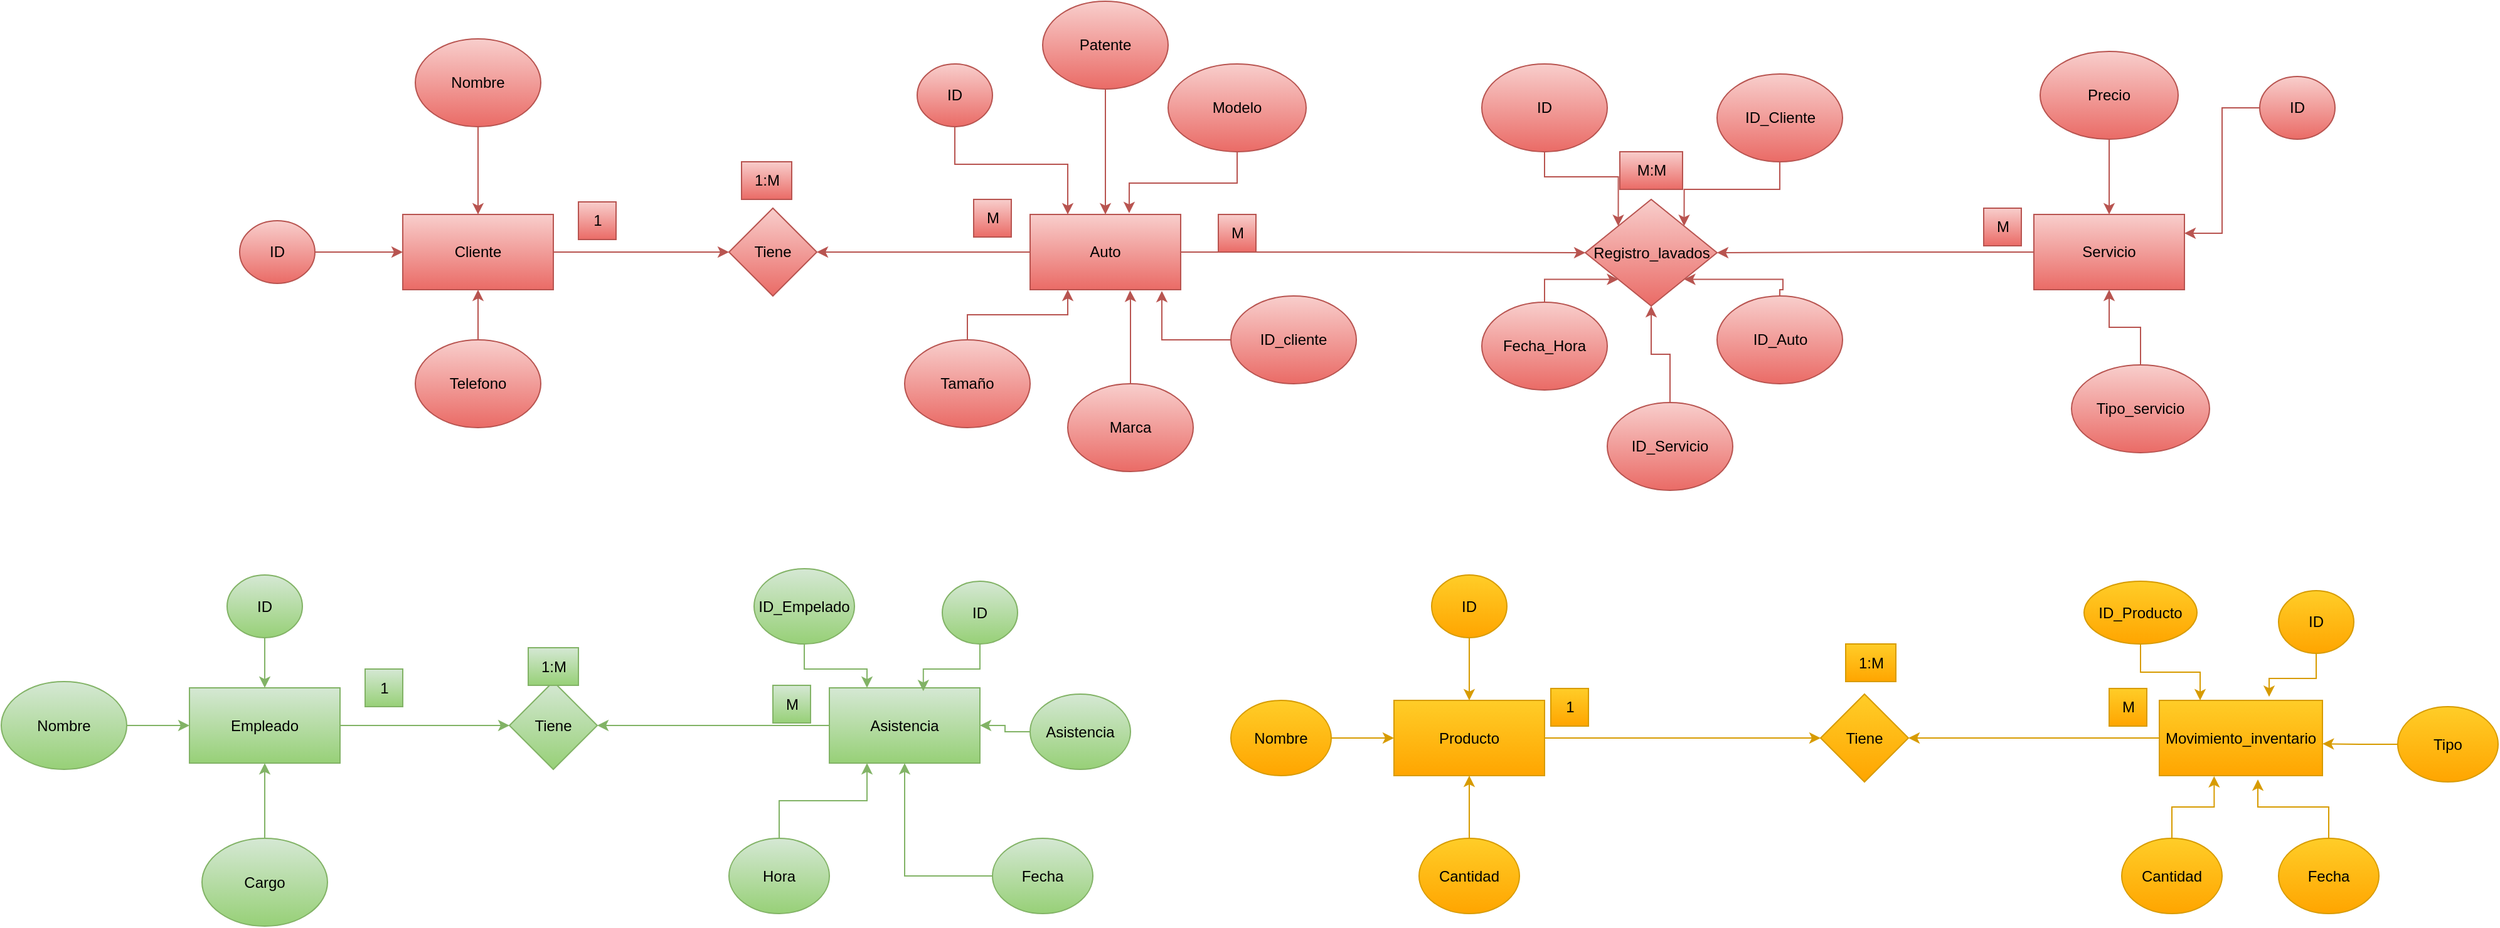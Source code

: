 <mxfile version="26.2.13">
  <diagram name="Página-1" id="W45_nxFEzQJIlIpi26-L">
    <mxGraphModel grid="1" page="0" gridSize="10" guides="1" tooltips="1" connect="1" arrows="1" fold="1" pageScale="1" pageWidth="827" pageHeight="1169" math="0" shadow="0">
      <root>
        <mxCell id="0" />
        <mxCell id="1" parent="0" />
        <mxCell id="DfMOQiwp5yMBGeyIRMKL-9" style="edgeStyle=orthogonalEdgeStyle;rounded=0;orthogonalLoop=1;jettySize=auto;html=1;fillColor=#f8cecc;strokeColor=#b85450;gradientColor=#ea6b66;" edge="1" parent="1" source="DfMOQiwp5yMBGeyIRMKL-1" target="DfMOQiwp5yMBGeyIRMKL-8">
          <mxGeometry relative="1" as="geometry" />
        </mxCell>
        <mxCell id="DfMOQiwp5yMBGeyIRMKL-25" style="edgeStyle=orthogonalEdgeStyle;rounded=0;orthogonalLoop=1;jettySize=auto;html=1;entryX=0;entryY=0.5;entryDx=0;entryDy=0;fillColor=#f8cecc;strokeColor=#b85450;gradientColor=#ea6b66;" edge="1" parent="1" source="DfMOQiwp5yMBGeyIRMKL-1" target="DfMOQiwp5yMBGeyIRMKL-24">
          <mxGeometry relative="1" as="geometry" />
        </mxCell>
        <mxCell id="DfMOQiwp5yMBGeyIRMKL-1" value="Auto" style="rounded=0;whiteSpace=wrap;html=1;fillColor=#f8cecc;strokeColor=#b85450;gradientColor=#ea6b66;" vertex="1" parent="1">
          <mxGeometry x="390" y="240" width="120" height="60" as="geometry" />
        </mxCell>
        <mxCell id="DfMOQiwp5yMBGeyIRMKL-10" style="edgeStyle=orthogonalEdgeStyle;rounded=0;orthogonalLoop=1;jettySize=auto;html=1;entryX=0;entryY=0.5;entryDx=0;entryDy=0;fillColor=#f8cecc;strokeColor=#b85450;gradientColor=#ea6b66;" edge="1" parent="1" source="DfMOQiwp5yMBGeyIRMKL-2" target="DfMOQiwp5yMBGeyIRMKL-8">
          <mxGeometry relative="1" as="geometry" />
        </mxCell>
        <mxCell id="DfMOQiwp5yMBGeyIRMKL-2" value="Cliente" style="rounded=0;whiteSpace=wrap;html=1;fillColor=#f8cecc;strokeColor=#b85450;gradientColor=#ea6b66;" vertex="1" parent="1">
          <mxGeometry x="-110" y="240" width="120" height="60" as="geometry" />
        </mxCell>
        <mxCell id="DfMOQiwp5yMBGeyIRMKL-26" style="edgeStyle=orthogonalEdgeStyle;rounded=0;orthogonalLoop=1;jettySize=auto;html=1;fillColor=#f8cecc;strokeColor=#b85450;gradientColor=#ea6b66;" edge="1" parent="1" source="DfMOQiwp5yMBGeyIRMKL-4" target="DfMOQiwp5yMBGeyIRMKL-24">
          <mxGeometry relative="1" as="geometry" />
        </mxCell>
        <mxCell id="DfMOQiwp5yMBGeyIRMKL-4" value="Servicio" style="rounded=0;whiteSpace=wrap;html=1;fillColor=#f8cecc;strokeColor=#b85450;gradientColor=#ea6b66;" vertex="1" parent="1">
          <mxGeometry x="1190" y="240" width="120" height="60" as="geometry" />
        </mxCell>
        <mxCell id="DfMOQiwp5yMBGeyIRMKL-13" style="edgeStyle=orthogonalEdgeStyle;rounded=0;orthogonalLoop=1;jettySize=auto;html=1;entryX=0.25;entryY=0;entryDx=0;entryDy=0;fillColor=#f8cecc;strokeColor=#b85450;gradientColor=#ea6b66;" edge="1" parent="1" source="DfMOQiwp5yMBGeyIRMKL-5" target="DfMOQiwp5yMBGeyIRMKL-1">
          <mxGeometry relative="1" as="geometry">
            <Array as="points">
              <mxPoint x="330" y="200" />
              <mxPoint x="420" y="200" />
            </Array>
          </mxGeometry>
        </mxCell>
        <mxCell id="DfMOQiwp5yMBGeyIRMKL-5" value="ID" style="ellipse;whiteSpace=wrap;html=1;fillColor=#f8cecc;strokeColor=#b85450;gradientColor=#ea6b66;" vertex="1" parent="1">
          <mxGeometry x="300" y="120" width="60" height="50" as="geometry" />
        </mxCell>
        <mxCell id="DfMOQiwp5yMBGeyIRMKL-16" style="edgeStyle=orthogonalEdgeStyle;rounded=0;orthogonalLoop=1;jettySize=auto;html=1;entryX=0.25;entryY=1;entryDx=0;entryDy=0;fillColor=#f8cecc;strokeColor=#b85450;gradientColor=#ea6b66;" edge="1" parent="1" source="DfMOQiwp5yMBGeyIRMKL-6" target="DfMOQiwp5yMBGeyIRMKL-1">
          <mxGeometry relative="1" as="geometry" />
        </mxCell>
        <mxCell id="DfMOQiwp5yMBGeyIRMKL-6" value="Tamaño" style="ellipse;whiteSpace=wrap;html=1;fillColor=#f8cecc;strokeColor=#b85450;gradientColor=#ea6b66;" vertex="1" parent="1">
          <mxGeometry x="290" y="340" width="100" height="70" as="geometry" />
        </mxCell>
        <mxCell id="DfMOQiwp5yMBGeyIRMKL-7" value="ID_cliente" style="ellipse;whiteSpace=wrap;html=1;fillColor=#f8cecc;strokeColor=#b85450;gradientColor=#ea6b66;" vertex="1" parent="1">
          <mxGeometry x="550" y="305" width="100" height="70" as="geometry" />
        </mxCell>
        <mxCell id="DfMOQiwp5yMBGeyIRMKL-8" value="Tiene" style="rhombus;whiteSpace=wrap;html=1;fillColor=#f8cecc;strokeColor=#b85450;gradientColor=#ea6b66;" vertex="1" parent="1">
          <mxGeometry x="150" y="235" width="70" height="70" as="geometry" />
        </mxCell>
        <mxCell id="DfMOQiwp5yMBGeyIRMKL-11" value="Modelo" style="ellipse;whiteSpace=wrap;html=1;fillColor=#f8cecc;strokeColor=#b85450;gradientColor=#ea6b66;" vertex="1" parent="1">
          <mxGeometry x="500" y="120" width="110" height="70" as="geometry" />
        </mxCell>
        <mxCell id="DfMOQiwp5yMBGeyIRMKL-14" value="" style="edgeStyle=orthogonalEdgeStyle;rounded=0;orthogonalLoop=1;jettySize=auto;html=1;fillColor=#f8cecc;strokeColor=#b85450;gradientColor=#ea6b66;" edge="1" parent="1" source="DfMOQiwp5yMBGeyIRMKL-12" target="DfMOQiwp5yMBGeyIRMKL-1">
          <mxGeometry relative="1" as="geometry" />
        </mxCell>
        <mxCell id="DfMOQiwp5yMBGeyIRMKL-12" value="Patente" style="ellipse;whiteSpace=wrap;html=1;fillColor=#f8cecc;strokeColor=#b85450;gradientColor=#ea6b66;" vertex="1" parent="1">
          <mxGeometry x="400" y="70" width="100" height="70" as="geometry" />
        </mxCell>
        <mxCell id="DfMOQiwp5yMBGeyIRMKL-15" style="edgeStyle=orthogonalEdgeStyle;rounded=0;orthogonalLoop=1;jettySize=auto;html=1;entryX=0.658;entryY=-0.017;entryDx=0;entryDy=0;entryPerimeter=0;fillColor=#f8cecc;strokeColor=#b85450;gradientColor=#ea6b66;" edge="1" parent="1" source="DfMOQiwp5yMBGeyIRMKL-11" target="DfMOQiwp5yMBGeyIRMKL-1">
          <mxGeometry relative="1" as="geometry" />
        </mxCell>
        <mxCell id="DfMOQiwp5yMBGeyIRMKL-17" style="edgeStyle=orthogonalEdgeStyle;rounded=0;orthogonalLoop=1;jettySize=auto;html=1;entryX=0.875;entryY=1.017;entryDx=0;entryDy=0;entryPerimeter=0;fillColor=#f8cecc;strokeColor=#b85450;gradientColor=#ea6b66;" edge="1" parent="1" source="DfMOQiwp5yMBGeyIRMKL-7" target="DfMOQiwp5yMBGeyIRMKL-1">
          <mxGeometry relative="1" as="geometry" />
        </mxCell>
        <mxCell id="DfMOQiwp5yMBGeyIRMKL-21" value="" style="edgeStyle=orthogonalEdgeStyle;rounded=0;orthogonalLoop=1;jettySize=auto;html=1;fillColor=#f8cecc;strokeColor=#b85450;gradientColor=#ea6b66;" edge="1" parent="1" source="DfMOQiwp5yMBGeyIRMKL-18" target="DfMOQiwp5yMBGeyIRMKL-2">
          <mxGeometry relative="1" as="geometry" />
        </mxCell>
        <mxCell id="DfMOQiwp5yMBGeyIRMKL-18" value="ID" style="ellipse;whiteSpace=wrap;html=1;fillColor=#f8cecc;strokeColor=#b85450;gradientColor=#ea6b66;" vertex="1" parent="1">
          <mxGeometry x="-240" y="245" width="60" height="50" as="geometry" />
        </mxCell>
        <mxCell id="DfMOQiwp5yMBGeyIRMKL-22" value="" style="edgeStyle=orthogonalEdgeStyle;rounded=0;orthogonalLoop=1;jettySize=auto;html=1;fillColor=#f8cecc;strokeColor=#b85450;gradientColor=#ea6b66;" edge="1" parent="1" source="DfMOQiwp5yMBGeyIRMKL-19" target="DfMOQiwp5yMBGeyIRMKL-2">
          <mxGeometry relative="1" as="geometry" />
        </mxCell>
        <mxCell id="DfMOQiwp5yMBGeyIRMKL-19" value="Nombre" style="ellipse;whiteSpace=wrap;html=1;fillColor=#f8cecc;strokeColor=#b85450;gradientColor=#ea6b66;" vertex="1" parent="1">
          <mxGeometry x="-100" y="100" width="100" height="70" as="geometry" />
        </mxCell>
        <mxCell id="DfMOQiwp5yMBGeyIRMKL-23" value="" style="edgeStyle=orthogonalEdgeStyle;rounded=0;orthogonalLoop=1;jettySize=auto;html=1;entryX=0.5;entryY=1;entryDx=0;entryDy=0;fillColor=#f8cecc;strokeColor=#b85450;gradientColor=#ea6b66;" edge="1" parent="1" source="DfMOQiwp5yMBGeyIRMKL-20" target="DfMOQiwp5yMBGeyIRMKL-2">
          <mxGeometry relative="1" as="geometry" />
        </mxCell>
        <mxCell id="DfMOQiwp5yMBGeyIRMKL-20" value="Telefono" style="ellipse;whiteSpace=wrap;html=1;fillColor=#f8cecc;strokeColor=#b85450;gradientColor=#ea6b66;" vertex="1" parent="1">
          <mxGeometry x="-100" y="340" width="100" height="70" as="geometry" />
        </mxCell>
        <mxCell id="DfMOQiwp5yMBGeyIRMKL-24" value="Registro_lavados" style="rhombus;whiteSpace=wrap;html=1;fillColor=#f8cecc;strokeColor=#b85450;gradientColor=#ea6b66;" vertex="1" parent="1">
          <mxGeometry x="832.5" y="228" width="105" height="85" as="geometry" />
        </mxCell>
        <mxCell id="DfMOQiwp5yMBGeyIRMKL-33" value="" style="edgeStyle=orthogonalEdgeStyle;rounded=0;orthogonalLoop=1;jettySize=auto;html=1;entryX=1;entryY=0.25;entryDx=0;entryDy=0;fillColor=#f8cecc;strokeColor=#b85450;gradientColor=#ea6b66;" edge="1" parent="1" source="DfMOQiwp5yMBGeyIRMKL-27" target="DfMOQiwp5yMBGeyIRMKL-4">
          <mxGeometry relative="1" as="geometry" />
        </mxCell>
        <mxCell id="DfMOQiwp5yMBGeyIRMKL-27" value="ID" style="ellipse;whiteSpace=wrap;html=1;fillColor=#f8cecc;strokeColor=#b85450;gradientColor=#ea6b66;" vertex="1" parent="1">
          <mxGeometry x="1370" y="130" width="60" height="50" as="geometry" />
        </mxCell>
        <mxCell id="DfMOQiwp5yMBGeyIRMKL-34" value="" style="edgeStyle=orthogonalEdgeStyle;rounded=0;orthogonalLoop=1;jettySize=auto;html=1;fillColor=#f8cecc;strokeColor=#b85450;gradientColor=#ea6b66;" edge="1" parent="1" source="DfMOQiwp5yMBGeyIRMKL-28" target="DfMOQiwp5yMBGeyIRMKL-4">
          <mxGeometry relative="1" as="geometry" />
        </mxCell>
        <mxCell id="DfMOQiwp5yMBGeyIRMKL-28" value="Precio" style="ellipse;whiteSpace=wrap;html=1;fillColor=#f8cecc;strokeColor=#b85450;gradientColor=#ea6b66;" vertex="1" parent="1">
          <mxGeometry x="1195" y="110" width="110" height="70" as="geometry" />
        </mxCell>
        <mxCell id="DfMOQiwp5yMBGeyIRMKL-32" style="edgeStyle=orthogonalEdgeStyle;rounded=0;orthogonalLoop=1;jettySize=auto;html=1;entryX=0.5;entryY=1;entryDx=0;entryDy=0;fillColor=#f8cecc;strokeColor=#b85450;gradientColor=#ea6b66;" edge="1" parent="1" source="DfMOQiwp5yMBGeyIRMKL-29" target="DfMOQiwp5yMBGeyIRMKL-4">
          <mxGeometry relative="1" as="geometry" />
        </mxCell>
        <mxCell id="DfMOQiwp5yMBGeyIRMKL-29" value="Tipo_servicio" style="ellipse;whiteSpace=wrap;html=1;fillColor=#f8cecc;strokeColor=#b85450;gradientColor=#ea6b66;" vertex="1" parent="1">
          <mxGeometry x="1220" y="360" width="110" height="70" as="geometry" />
        </mxCell>
        <mxCell id="DfMOQiwp5yMBGeyIRMKL-31" style="edgeStyle=orthogonalEdgeStyle;rounded=0;orthogonalLoop=1;jettySize=auto;html=1;exitX=0.5;exitY=0;exitDx=0;exitDy=0;entryX=0.664;entryY=1.011;entryDx=0;entryDy=0;entryPerimeter=0;fillColor=#f8cecc;strokeColor=#b85450;gradientColor=#ea6b66;" edge="1" parent="1" source="DfMOQiwp5yMBGeyIRMKL-30" target="DfMOQiwp5yMBGeyIRMKL-1">
          <mxGeometry relative="1" as="geometry">
            <mxPoint x="460" y="310" as="targetPoint" />
            <Array as="points">
              <mxPoint x="470" y="310" />
            </Array>
          </mxGeometry>
        </mxCell>
        <mxCell id="DfMOQiwp5yMBGeyIRMKL-30" value="Marca" style="ellipse;whiteSpace=wrap;html=1;fillColor=#f8cecc;strokeColor=#b85450;gradientColor=#ea6b66;" vertex="1" parent="1">
          <mxGeometry x="420" y="375" width="100" height="70" as="geometry" />
        </mxCell>
        <mxCell id="DfMOQiwp5yMBGeyIRMKL-40" value="1" style="text;html=1;align=center;verticalAlign=middle;resizable=0;points=[];autosize=1;fillColor=#f8cecc;strokeColor=#b85450;gradientColor=#ea6b66;" vertex="1" parent="1">
          <mxGeometry x="30" y="230" width="30" height="30" as="geometry" />
        </mxCell>
        <mxCell id="DfMOQiwp5yMBGeyIRMKL-41" value="M" style="text;html=1;align=center;verticalAlign=middle;resizable=0;points=[];autosize=1;fillColor=#f8cecc;strokeColor=#b85450;gradientColor=#ea6b66;" vertex="1" parent="1">
          <mxGeometry x="345" y="228" width="30" height="30" as="geometry" />
        </mxCell>
        <mxCell id="DfMOQiwp5yMBGeyIRMKL-42" value="1:M" style="text;html=1;align=center;verticalAlign=middle;resizable=0;points=[];autosize=1;fillColor=#f8cecc;strokeColor=#b85450;gradientColor=#ea6b66;" vertex="1" parent="1">
          <mxGeometry x="160" y="198" width="40" height="30" as="geometry" />
        </mxCell>
        <mxCell id="DfMOQiwp5yMBGeyIRMKL-43" value="M" style="text;html=1;align=center;verticalAlign=middle;resizable=0;points=[];autosize=1;fillColor=#f8cecc;strokeColor=#b85450;gradientColor=#ea6b66;" vertex="1" parent="1">
          <mxGeometry x="540" y="240" width="30" height="30" as="geometry" />
        </mxCell>
        <mxCell id="DfMOQiwp5yMBGeyIRMKL-44" value="M" style="text;html=1;align=center;verticalAlign=middle;resizable=0;points=[];autosize=1;fillColor=#f8cecc;strokeColor=#b85450;gradientColor=#ea6b66;" vertex="1" parent="1">
          <mxGeometry x="1150" y="235" width="30" height="30" as="geometry" />
        </mxCell>
        <mxCell id="DfMOQiwp5yMBGeyIRMKL-45" value="M:M" style="text;html=1;align=center;verticalAlign=middle;resizable=0;points=[];autosize=1;fillColor=#f8cecc;strokeColor=#b85450;gradientColor=#ea6b66;" vertex="1" parent="1">
          <mxGeometry x="860" y="190" width="50" height="30" as="geometry" />
        </mxCell>
        <mxCell id="DfMOQiwp5yMBGeyIRMKL-55" style="edgeStyle=orthogonalEdgeStyle;rounded=0;orthogonalLoop=1;jettySize=auto;html=1;entryX=0;entryY=0;entryDx=0;entryDy=0;fillColor=#f8cecc;strokeColor=#b85450;gradientColor=#ea6b66;" edge="1" parent="1" source="DfMOQiwp5yMBGeyIRMKL-46" target="DfMOQiwp5yMBGeyIRMKL-24">
          <mxGeometry relative="1" as="geometry" />
        </mxCell>
        <mxCell id="DfMOQiwp5yMBGeyIRMKL-46" value="ID" style="ellipse;whiteSpace=wrap;html=1;fillColor=#f8cecc;strokeColor=#b85450;gradientColor=#ea6b66;" vertex="1" parent="1">
          <mxGeometry x="750" y="120" width="100" height="70" as="geometry" />
        </mxCell>
        <mxCell id="DfMOQiwp5yMBGeyIRMKL-54" style="edgeStyle=orthogonalEdgeStyle;rounded=0;orthogonalLoop=1;jettySize=auto;html=1;entryX=1;entryY=0;entryDx=0;entryDy=0;fillColor=#f8cecc;strokeColor=#b85450;gradientColor=#ea6b66;" edge="1" parent="1" source="DfMOQiwp5yMBGeyIRMKL-47" target="DfMOQiwp5yMBGeyIRMKL-24">
          <mxGeometry relative="1" as="geometry">
            <Array as="points">
              <mxPoint x="988" y="220" />
              <mxPoint x="911" y="220" />
            </Array>
          </mxGeometry>
        </mxCell>
        <mxCell id="DfMOQiwp5yMBGeyIRMKL-47" value="ID_Cliente" style="ellipse;whiteSpace=wrap;html=1;fillColor=#f8cecc;strokeColor=#b85450;gradientColor=#ea6b66;" vertex="1" parent="1">
          <mxGeometry x="937.5" y="128" width="100" height="70" as="geometry" />
        </mxCell>
        <mxCell id="DfMOQiwp5yMBGeyIRMKL-51" style="edgeStyle=orthogonalEdgeStyle;rounded=0;orthogonalLoop=1;jettySize=auto;html=1;entryX=1;entryY=1;entryDx=0;entryDy=0;fillColor=#f8cecc;strokeColor=#b85450;gradientColor=#ea6b66;" edge="1" parent="1" source="DfMOQiwp5yMBGeyIRMKL-48" target="DfMOQiwp5yMBGeyIRMKL-24">
          <mxGeometry relative="1" as="geometry">
            <Array as="points">
              <mxPoint x="987" y="300" />
              <mxPoint x="990" y="300" />
              <mxPoint x="990" y="292" />
            </Array>
          </mxGeometry>
        </mxCell>
        <mxCell id="DfMOQiwp5yMBGeyIRMKL-48" value="ID_Auto" style="ellipse;whiteSpace=wrap;html=1;fillColor=#f8cecc;strokeColor=#b85450;gradientColor=#ea6b66;" vertex="1" parent="1">
          <mxGeometry x="937.5" y="305" width="100" height="70" as="geometry" />
        </mxCell>
        <mxCell id="DfMOQiwp5yMBGeyIRMKL-52" style="edgeStyle=orthogonalEdgeStyle;rounded=0;orthogonalLoop=1;jettySize=auto;html=1;entryX=0.5;entryY=1;entryDx=0;entryDy=0;fillColor=#f8cecc;strokeColor=#b85450;gradientColor=#ea6b66;" edge="1" parent="1" source="DfMOQiwp5yMBGeyIRMKL-49" target="DfMOQiwp5yMBGeyIRMKL-24">
          <mxGeometry relative="1" as="geometry" />
        </mxCell>
        <mxCell id="DfMOQiwp5yMBGeyIRMKL-49" value="ID_Servicio" style="ellipse;whiteSpace=wrap;html=1;fillColor=#f8cecc;strokeColor=#b85450;gradientColor=#ea6b66;" vertex="1" parent="1">
          <mxGeometry x="850" y="390" width="100" height="70" as="geometry" />
        </mxCell>
        <mxCell id="DfMOQiwp5yMBGeyIRMKL-53" style="edgeStyle=orthogonalEdgeStyle;rounded=0;orthogonalLoop=1;jettySize=auto;html=1;entryX=0;entryY=1;entryDx=0;entryDy=0;fillColor=#f8cecc;strokeColor=#b85450;gradientColor=#ea6b66;" edge="1" parent="1" source="DfMOQiwp5yMBGeyIRMKL-50" target="DfMOQiwp5yMBGeyIRMKL-24">
          <mxGeometry relative="1" as="geometry">
            <Array as="points">
              <mxPoint x="800" y="292" />
            </Array>
          </mxGeometry>
        </mxCell>
        <mxCell id="DfMOQiwp5yMBGeyIRMKL-50" value="Fecha_Hora" style="ellipse;whiteSpace=wrap;html=1;fillColor=#f8cecc;strokeColor=#b85450;gradientColor=#ea6b66;" vertex="1" parent="1">
          <mxGeometry x="750" y="310" width="100" height="70" as="geometry" />
        </mxCell>
        <mxCell id="DfMOQiwp5yMBGeyIRMKL-67" style="edgeStyle=orthogonalEdgeStyle;rounded=0;orthogonalLoop=1;jettySize=auto;html=1;fillColor=#d5e8d4;strokeColor=#82b366;gradientColor=#97d077;" edge="1" parent="1" source="DfMOQiwp5yMBGeyIRMKL-58" target="DfMOQiwp5yMBGeyIRMKL-66">
          <mxGeometry relative="1" as="geometry" />
        </mxCell>
        <mxCell id="DfMOQiwp5yMBGeyIRMKL-58" value="Empleado" style="whiteSpace=wrap;html=1;fillColor=#d5e8d4;strokeColor=#82b366;gradientColor=#97d077;" vertex="1" parent="1">
          <mxGeometry x="-280" y="617.5" width="120" height="60" as="geometry" />
        </mxCell>
        <mxCell id="DfMOQiwp5yMBGeyIRMKL-68" style="edgeStyle=orthogonalEdgeStyle;rounded=0;orthogonalLoop=1;jettySize=auto;html=1;entryX=1;entryY=0.5;entryDx=0;entryDy=0;fillColor=#d5e8d4;strokeColor=#82b366;gradientColor=#97d077;" edge="1" parent="1" source="DfMOQiwp5yMBGeyIRMKL-59" target="DfMOQiwp5yMBGeyIRMKL-66">
          <mxGeometry relative="1" as="geometry" />
        </mxCell>
        <mxCell id="DfMOQiwp5yMBGeyIRMKL-59" value="Asistencia" style="whiteSpace=wrap;html=1;fillColor=#d5e8d4;strokeColor=#82b366;gradientColor=#97d077;" vertex="1" parent="1">
          <mxGeometry x="230" y="617.5" width="120" height="60" as="geometry" />
        </mxCell>
        <mxCell id="DfMOQiwp5yMBGeyIRMKL-64" value="" style="edgeStyle=orthogonalEdgeStyle;rounded=0;orthogonalLoop=1;jettySize=auto;html=1;fillColor=#d5e8d4;strokeColor=#82b366;gradientColor=#97d077;" edge="1" parent="1" source="DfMOQiwp5yMBGeyIRMKL-60" target="DfMOQiwp5yMBGeyIRMKL-58">
          <mxGeometry relative="1" as="geometry" />
        </mxCell>
        <mxCell id="DfMOQiwp5yMBGeyIRMKL-60" value="ID" style="ellipse;whiteSpace=wrap;html=1;fillColor=#d5e8d4;strokeColor=#82b366;gradientColor=#97d077;" vertex="1" parent="1">
          <mxGeometry x="-250" y="527.5" width="60" height="50" as="geometry" />
        </mxCell>
        <mxCell id="DfMOQiwp5yMBGeyIRMKL-63" value="" style="edgeStyle=orthogonalEdgeStyle;rounded=0;orthogonalLoop=1;jettySize=auto;html=1;fillColor=#d5e8d4;strokeColor=#82b366;gradientColor=#97d077;" edge="1" parent="1" source="DfMOQiwp5yMBGeyIRMKL-61" target="DfMOQiwp5yMBGeyIRMKL-58">
          <mxGeometry relative="1" as="geometry" />
        </mxCell>
        <mxCell id="DfMOQiwp5yMBGeyIRMKL-61" value="Nombre" style="ellipse;whiteSpace=wrap;html=1;fillColor=#d5e8d4;strokeColor=#82b366;gradientColor=#97d077;" vertex="1" parent="1">
          <mxGeometry x="-430" y="612.5" width="100" height="70" as="geometry" />
        </mxCell>
        <mxCell id="DfMOQiwp5yMBGeyIRMKL-65" value="" style="edgeStyle=orthogonalEdgeStyle;rounded=0;orthogonalLoop=1;jettySize=auto;html=1;fillColor=#d5e8d4;strokeColor=#82b366;gradientColor=#97d077;" edge="1" parent="1" source="DfMOQiwp5yMBGeyIRMKL-62" target="DfMOQiwp5yMBGeyIRMKL-58">
          <mxGeometry relative="1" as="geometry" />
        </mxCell>
        <mxCell id="DfMOQiwp5yMBGeyIRMKL-62" value="Cargo" style="ellipse;whiteSpace=wrap;html=1;fillColor=#d5e8d4;strokeColor=#82b366;gradientColor=#97d077;" vertex="1" parent="1">
          <mxGeometry x="-270" y="737.5" width="100" height="70" as="geometry" />
        </mxCell>
        <mxCell id="DfMOQiwp5yMBGeyIRMKL-66" value="Tiene" style="rhombus;whiteSpace=wrap;html=1;fillColor=#d5e8d4;strokeColor=#82b366;gradientColor=#97d077;" vertex="1" parent="1">
          <mxGeometry x="-25" y="612.5" width="70" height="70" as="geometry" />
        </mxCell>
        <mxCell id="DfMOQiwp5yMBGeyIRMKL-74" style="edgeStyle=orthogonalEdgeStyle;rounded=0;orthogonalLoop=1;jettySize=auto;html=1;entryX=0.25;entryY=0;entryDx=0;entryDy=0;fillColor=#d5e8d4;strokeColor=#82b366;gradientColor=#97d077;" edge="1" parent="1" source="DfMOQiwp5yMBGeyIRMKL-69" target="DfMOQiwp5yMBGeyIRMKL-59">
          <mxGeometry relative="1" as="geometry" />
        </mxCell>
        <mxCell id="DfMOQiwp5yMBGeyIRMKL-69" value="ID_Empelado" style="ellipse;whiteSpace=wrap;html=1;fillColor=#d5e8d4;strokeColor=#82b366;gradientColor=#97d077;" vertex="1" parent="1">
          <mxGeometry x="170" y="522.5" width="80" height="60" as="geometry" />
        </mxCell>
        <mxCell id="DfMOQiwp5yMBGeyIRMKL-70" value="ID" style="ellipse;whiteSpace=wrap;html=1;fillColor=#d5e8d4;strokeColor=#82b366;gradientColor=#97d077;" vertex="1" parent="1">
          <mxGeometry x="320" y="532.5" width="60" height="50" as="geometry" />
        </mxCell>
        <mxCell id="DfMOQiwp5yMBGeyIRMKL-76" value="" style="edgeStyle=orthogonalEdgeStyle;rounded=0;orthogonalLoop=1;jettySize=auto;html=1;fillColor=#d5e8d4;strokeColor=#82b366;gradientColor=#97d077;" edge="1" parent="1" source="DfMOQiwp5yMBGeyIRMKL-71" target="DfMOQiwp5yMBGeyIRMKL-59">
          <mxGeometry relative="1" as="geometry" />
        </mxCell>
        <mxCell id="DfMOQiwp5yMBGeyIRMKL-71" value="Fecha" style="ellipse;whiteSpace=wrap;html=1;fillColor=#d5e8d4;strokeColor=#82b366;gradientColor=#97d077;" vertex="1" parent="1">
          <mxGeometry x="360" y="737.5" width="80" height="60" as="geometry" />
        </mxCell>
        <mxCell id="DfMOQiwp5yMBGeyIRMKL-77" value="" style="edgeStyle=orthogonalEdgeStyle;rounded=0;orthogonalLoop=1;jettySize=auto;html=1;fillColor=#d5e8d4;strokeColor=#82b366;gradientColor=#97d077;" edge="1" parent="1" source="DfMOQiwp5yMBGeyIRMKL-72" target="DfMOQiwp5yMBGeyIRMKL-59">
          <mxGeometry relative="1" as="geometry" />
        </mxCell>
        <mxCell id="DfMOQiwp5yMBGeyIRMKL-72" value="Asistencia" style="ellipse;whiteSpace=wrap;html=1;fillColor=#d5e8d4;strokeColor=#82b366;gradientColor=#97d077;" vertex="1" parent="1">
          <mxGeometry x="390" y="622.5" width="80" height="60" as="geometry" />
        </mxCell>
        <mxCell id="DfMOQiwp5yMBGeyIRMKL-75" style="edgeStyle=orthogonalEdgeStyle;rounded=0;orthogonalLoop=1;jettySize=auto;html=1;entryX=0.624;entryY=0.044;entryDx=0;entryDy=0;entryPerimeter=0;fillColor=#d5e8d4;strokeColor=#82b366;gradientColor=#97d077;" edge="1" parent="1" source="DfMOQiwp5yMBGeyIRMKL-70" target="DfMOQiwp5yMBGeyIRMKL-59">
          <mxGeometry relative="1" as="geometry" />
        </mxCell>
        <mxCell id="DfMOQiwp5yMBGeyIRMKL-78" value="1" style="text;html=1;align=center;verticalAlign=middle;resizable=0;points=[];autosize=1;strokeColor=#82b366;fillColor=#d5e8d4;gradientColor=#97d077;" vertex="1" parent="1">
          <mxGeometry x="-140" y="602.5" width="30" height="30" as="geometry" />
        </mxCell>
        <mxCell id="DfMOQiwp5yMBGeyIRMKL-79" value="M" style="text;html=1;align=center;verticalAlign=middle;resizable=0;points=[];autosize=1;strokeColor=#82b366;fillColor=#d5e8d4;gradientColor=#97d077;" vertex="1" parent="1">
          <mxGeometry x="185" y="615.5" width="30" height="30" as="geometry" />
        </mxCell>
        <mxCell id="DfMOQiwp5yMBGeyIRMKL-80" value="1:M" style="text;html=1;align=center;verticalAlign=middle;resizable=0;points=[];autosize=1;strokeColor=#82b366;fillColor=#d5e8d4;gradientColor=#97d077;" vertex="1" parent="1">
          <mxGeometry x="-10" y="585.5" width="40" height="30" as="geometry" />
        </mxCell>
        <mxCell id="DfMOQiwp5yMBGeyIRMKL-82" style="edgeStyle=orthogonalEdgeStyle;rounded=0;orthogonalLoop=1;jettySize=auto;html=1;entryX=0.25;entryY=1;entryDx=0;entryDy=0;fillColor=#d5e8d4;strokeColor=#82b366;gradientColor=#97d077;" edge="1" parent="1" source="DfMOQiwp5yMBGeyIRMKL-81" target="DfMOQiwp5yMBGeyIRMKL-59">
          <mxGeometry relative="1" as="geometry" />
        </mxCell>
        <mxCell id="DfMOQiwp5yMBGeyIRMKL-81" value="Hora" style="ellipse;whiteSpace=wrap;html=1;fillColor=#d5e8d4;strokeColor=#82b366;gradientColor=#97d077;" vertex="1" parent="1">
          <mxGeometry x="150" y="737.5" width="80" height="60" as="geometry" />
        </mxCell>
        <mxCell id="DfMOQiwp5yMBGeyIRMKL-86" style="edgeStyle=orthogonalEdgeStyle;rounded=0;orthogonalLoop=1;jettySize=auto;html=1;entryX=0;entryY=0.5;entryDx=0;entryDy=0;fillColor=#ffcd28;strokeColor=#d79b00;gradientColor=#ffa500;" edge="1" parent="1" source="DfMOQiwp5yMBGeyIRMKL-83" target="DfMOQiwp5yMBGeyIRMKL-85">
          <mxGeometry relative="1" as="geometry" />
        </mxCell>
        <mxCell id="DfMOQiwp5yMBGeyIRMKL-83" value="Producto" style="whiteSpace=wrap;html=1;fillColor=#ffcd28;strokeColor=#d79b00;gradientColor=#ffa500;" vertex="1" parent="1">
          <mxGeometry x="680" y="627.5" width="120" height="60" as="geometry" />
        </mxCell>
        <mxCell id="DfMOQiwp5yMBGeyIRMKL-87" style="edgeStyle=orthogonalEdgeStyle;rounded=0;orthogonalLoop=1;jettySize=auto;html=1;entryX=1;entryY=0.5;entryDx=0;entryDy=0;fillColor=#ffcd28;strokeColor=#d79b00;gradientColor=#ffa500;" edge="1" parent="1" source="DfMOQiwp5yMBGeyIRMKL-84" target="DfMOQiwp5yMBGeyIRMKL-85">
          <mxGeometry relative="1" as="geometry" />
        </mxCell>
        <mxCell id="DfMOQiwp5yMBGeyIRMKL-84" value="Movimiento_inventario" style="whiteSpace=wrap;html=1;fillColor=#ffcd28;strokeColor=#d79b00;gradientColor=#ffa500;" vertex="1" parent="1">
          <mxGeometry x="1290" y="627.5" width="130" height="60" as="geometry" />
        </mxCell>
        <mxCell id="DfMOQiwp5yMBGeyIRMKL-85" value="Tiene" style="rhombus;whiteSpace=wrap;html=1;fillColor=#ffcd28;strokeColor=#d79b00;gradientColor=#ffa500;" vertex="1" parent="1">
          <mxGeometry x="1020" y="622.5" width="70" height="70" as="geometry" />
        </mxCell>
        <mxCell id="DfMOQiwp5yMBGeyIRMKL-93" value="" style="edgeStyle=orthogonalEdgeStyle;rounded=0;orthogonalLoop=1;jettySize=auto;html=1;fillColor=#ffcd28;strokeColor=#d79b00;gradientColor=#ffa500;" edge="1" parent="1" source="DfMOQiwp5yMBGeyIRMKL-88" target="DfMOQiwp5yMBGeyIRMKL-83">
          <mxGeometry relative="1" as="geometry" />
        </mxCell>
        <mxCell id="DfMOQiwp5yMBGeyIRMKL-88" value="ID" style="ellipse;whiteSpace=wrap;html=1;fillColor=#ffcd28;strokeColor=#d79b00;gradientColor=#ffa500;" vertex="1" parent="1">
          <mxGeometry x="710" y="527.5" width="60" height="50" as="geometry" />
        </mxCell>
        <mxCell id="DfMOQiwp5yMBGeyIRMKL-92" value="" style="edgeStyle=orthogonalEdgeStyle;rounded=0;orthogonalLoop=1;jettySize=auto;html=1;fillColor=#ffcd28;strokeColor=#d79b00;gradientColor=#ffa500;" edge="1" parent="1" source="DfMOQiwp5yMBGeyIRMKL-89" target="DfMOQiwp5yMBGeyIRMKL-83">
          <mxGeometry relative="1" as="geometry" />
        </mxCell>
        <mxCell id="DfMOQiwp5yMBGeyIRMKL-89" value="Nombre" style="ellipse;whiteSpace=wrap;html=1;fillColor=#ffcd28;strokeColor=#d79b00;gradientColor=#ffa500;" vertex="1" parent="1">
          <mxGeometry x="550" y="627.5" width="80" height="60" as="geometry" />
        </mxCell>
        <mxCell id="DfMOQiwp5yMBGeyIRMKL-91" value="" style="edgeStyle=orthogonalEdgeStyle;rounded=0;orthogonalLoop=1;jettySize=auto;html=1;fillColor=#ffcd28;strokeColor=#d79b00;gradientColor=#ffa500;" edge="1" parent="1" source="DfMOQiwp5yMBGeyIRMKL-90" target="DfMOQiwp5yMBGeyIRMKL-83">
          <mxGeometry relative="1" as="geometry" />
        </mxCell>
        <mxCell id="DfMOQiwp5yMBGeyIRMKL-90" value="Cantidad" style="ellipse;whiteSpace=wrap;html=1;fillColor=#ffcd28;strokeColor=#d79b00;gradientColor=#ffa500;" vertex="1" parent="1">
          <mxGeometry x="700" y="737.5" width="80" height="60" as="geometry" />
        </mxCell>
        <mxCell id="DfMOQiwp5yMBGeyIRMKL-94" value="Cantidad" style="ellipse;whiteSpace=wrap;html=1;fillColor=#ffcd28;strokeColor=#d79b00;gradientColor=#ffa500;" vertex="1" parent="1">
          <mxGeometry x="1260" y="737.5" width="80" height="60" as="geometry" />
        </mxCell>
        <mxCell id="DfMOQiwp5yMBGeyIRMKL-99" style="edgeStyle=orthogonalEdgeStyle;rounded=0;orthogonalLoop=1;jettySize=auto;html=1;entryX=0.25;entryY=0;entryDx=0;entryDy=0;fillColor=#ffcd28;strokeColor=#d79b00;gradientColor=#ffa500;" edge="1" parent="1" source="DfMOQiwp5yMBGeyIRMKL-95" target="DfMOQiwp5yMBGeyIRMKL-84">
          <mxGeometry relative="1" as="geometry" />
        </mxCell>
        <mxCell id="DfMOQiwp5yMBGeyIRMKL-95" value="ID_Producto" style="ellipse;whiteSpace=wrap;html=1;fillColor=#ffcd28;strokeColor=#d79b00;gradientColor=#ffa500;" vertex="1" parent="1">
          <mxGeometry x="1230" y="532.5" width="90" height="50" as="geometry" />
        </mxCell>
        <mxCell id="DfMOQiwp5yMBGeyIRMKL-96" value="ID" style="ellipse;whiteSpace=wrap;html=1;fillColor=#ffcd28;strokeColor=#d79b00;gradientColor=#ffa500;" vertex="1" parent="1">
          <mxGeometry x="1385" y="540" width="60" height="50" as="geometry" />
        </mxCell>
        <mxCell id="DfMOQiwp5yMBGeyIRMKL-97" value="Fecha" style="ellipse;whiteSpace=wrap;html=1;fillColor=#ffcd28;strokeColor=#d79b00;gradientColor=#ffa500;" vertex="1" parent="1">
          <mxGeometry x="1385" y="737.5" width="80" height="60" as="geometry" />
        </mxCell>
        <mxCell id="DfMOQiwp5yMBGeyIRMKL-98" value="Tipo" style="ellipse;whiteSpace=wrap;html=1;fillColor=#ffcd28;strokeColor=#d79b00;gradientColor=#ffa500;" vertex="1" parent="1">
          <mxGeometry x="1480" y="632.5" width="80" height="60" as="geometry" />
        </mxCell>
        <mxCell id="DfMOQiwp5yMBGeyIRMKL-100" style="edgeStyle=orthogonalEdgeStyle;rounded=0;orthogonalLoop=1;jettySize=auto;html=1;entryX=0.673;entryY=-0.047;entryDx=0;entryDy=0;entryPerimeter=0;fillColor=#ffcd28;strokeColor=#d79b00;gradientColor=#ffa500;" edge="1" parent="1" source="DfMOQiwp5yMBGeyIRMKL-96" target="DfMOQiwp5yMBGeyIRMKL-84">
          <mxGeometry relative="1" as="geometry" />
        </mxCell>
        <mxCell id="DfMOQiwp5yMBGeyIRMKL-101" style="edgeStyle=orthogonalEdgeStyle;rounded=0;orthogonalLoop=1;jettySize=auto;html=1;entryX=0.336;entryY=1.007;entryDx=0;entryDy=0;entryPerimeter=0;fillColor=#ffcd28;strokeColor=#d79b00;gradientColor=#ffa500;" edge="1" parent="1" source="DfMOQiwp5yMBGeyIRMKL-94" target="DfMOQiwp5yMBGeyIRMKL-84">
          <mxGeometry relative="1" as="geometry" />
        </mxCell>
        <mxCell id="DfMOQiwp5yMBGeyIRMKL-102" style="edgeStyle=orthogonalEdgeStyle;rounded=0;orthogonalLoop=1;jettySize=auto;html=1;entryX=0.604;entryY=1.05;entryDx=0;entryDy=0;entryPerimeter=0;fillColor=#ffcd28;strokeColor=#d79b00;gradientColor=#ffa500;" edge="1" parent="1" source="DfMOQiwp5yMBGeyIRMKL-97" target="DfMOQiwp5yMBGeyIRMKL-84">
          <mxGeometry relative="1" as="geometry" />
        </mxCell>
        <mxCell id="DfMOQiwp5yMBGeyIRMKL-103" style="edgeStyle=orthogonalEdgeStyle;rounded=0;orthogonalLoop=1;jettySize=auto;html=1;entryX=1.001;entryY=0.577;entryDx=0;entryDy=0;entryPerimeter=0;fillColor=#ffcd28;strokeColor=#d79b00;gradientColor=#ffa500;" edge="1" parent="1" source="DfMOQiwp5yMBGeyIRMKL-98" target="DfMOQiwp5yMBGeyIRMKL-84">
          <mxGeometry relative="1" as="geometry" />
        </mxCell>
        <mxCell id="DfMOQiwp5yMBGeyIRMKL-104" value="1" style="text;html=1;align=center;verticalAlign=middle;resizable=0;points=[];autosize=1;strokeColor=#d79b00;fillColor=#ffcd28;gradientColor=#ffa500;" vertex="1" parent="1">
          <mxGeometry x="805" y="618" width="30" height="30" as="geometry" />
        </mxCell>
        <mxCell id="DfMOQiwp5yMBGeyIRMKL-105" value="M" style="text;html=1;align=center;verticalAlign=middle;resizable=0;points=[];autosize=1;strokeColor=#d79b00;fillColor=#ffcd28;gradientColor=#ffa500;" vertex="1" parent="1">
          <mxGeometry x="1250" y="618" width="30" height="30" as="geometry" />
        </mxCell>
        <mxCell id="DfMOQiwp5yMBGeyIRMKL-106" value="1:M" style="text;html=1;align=center;verticalAlign=middle;resizable=0;points=[];autosize=1;strokeColor=#d79b00;fillColor=#ffcd28;gradientColor=#ffa500;" vertex="1" parent="1">
          <mxGeometry x="1040" y="582.5" width="40" height="30" as="geometry" />
        </mxCell>
      </root>
    </mxGraphModel>
  </diagram>
</mxfile>
